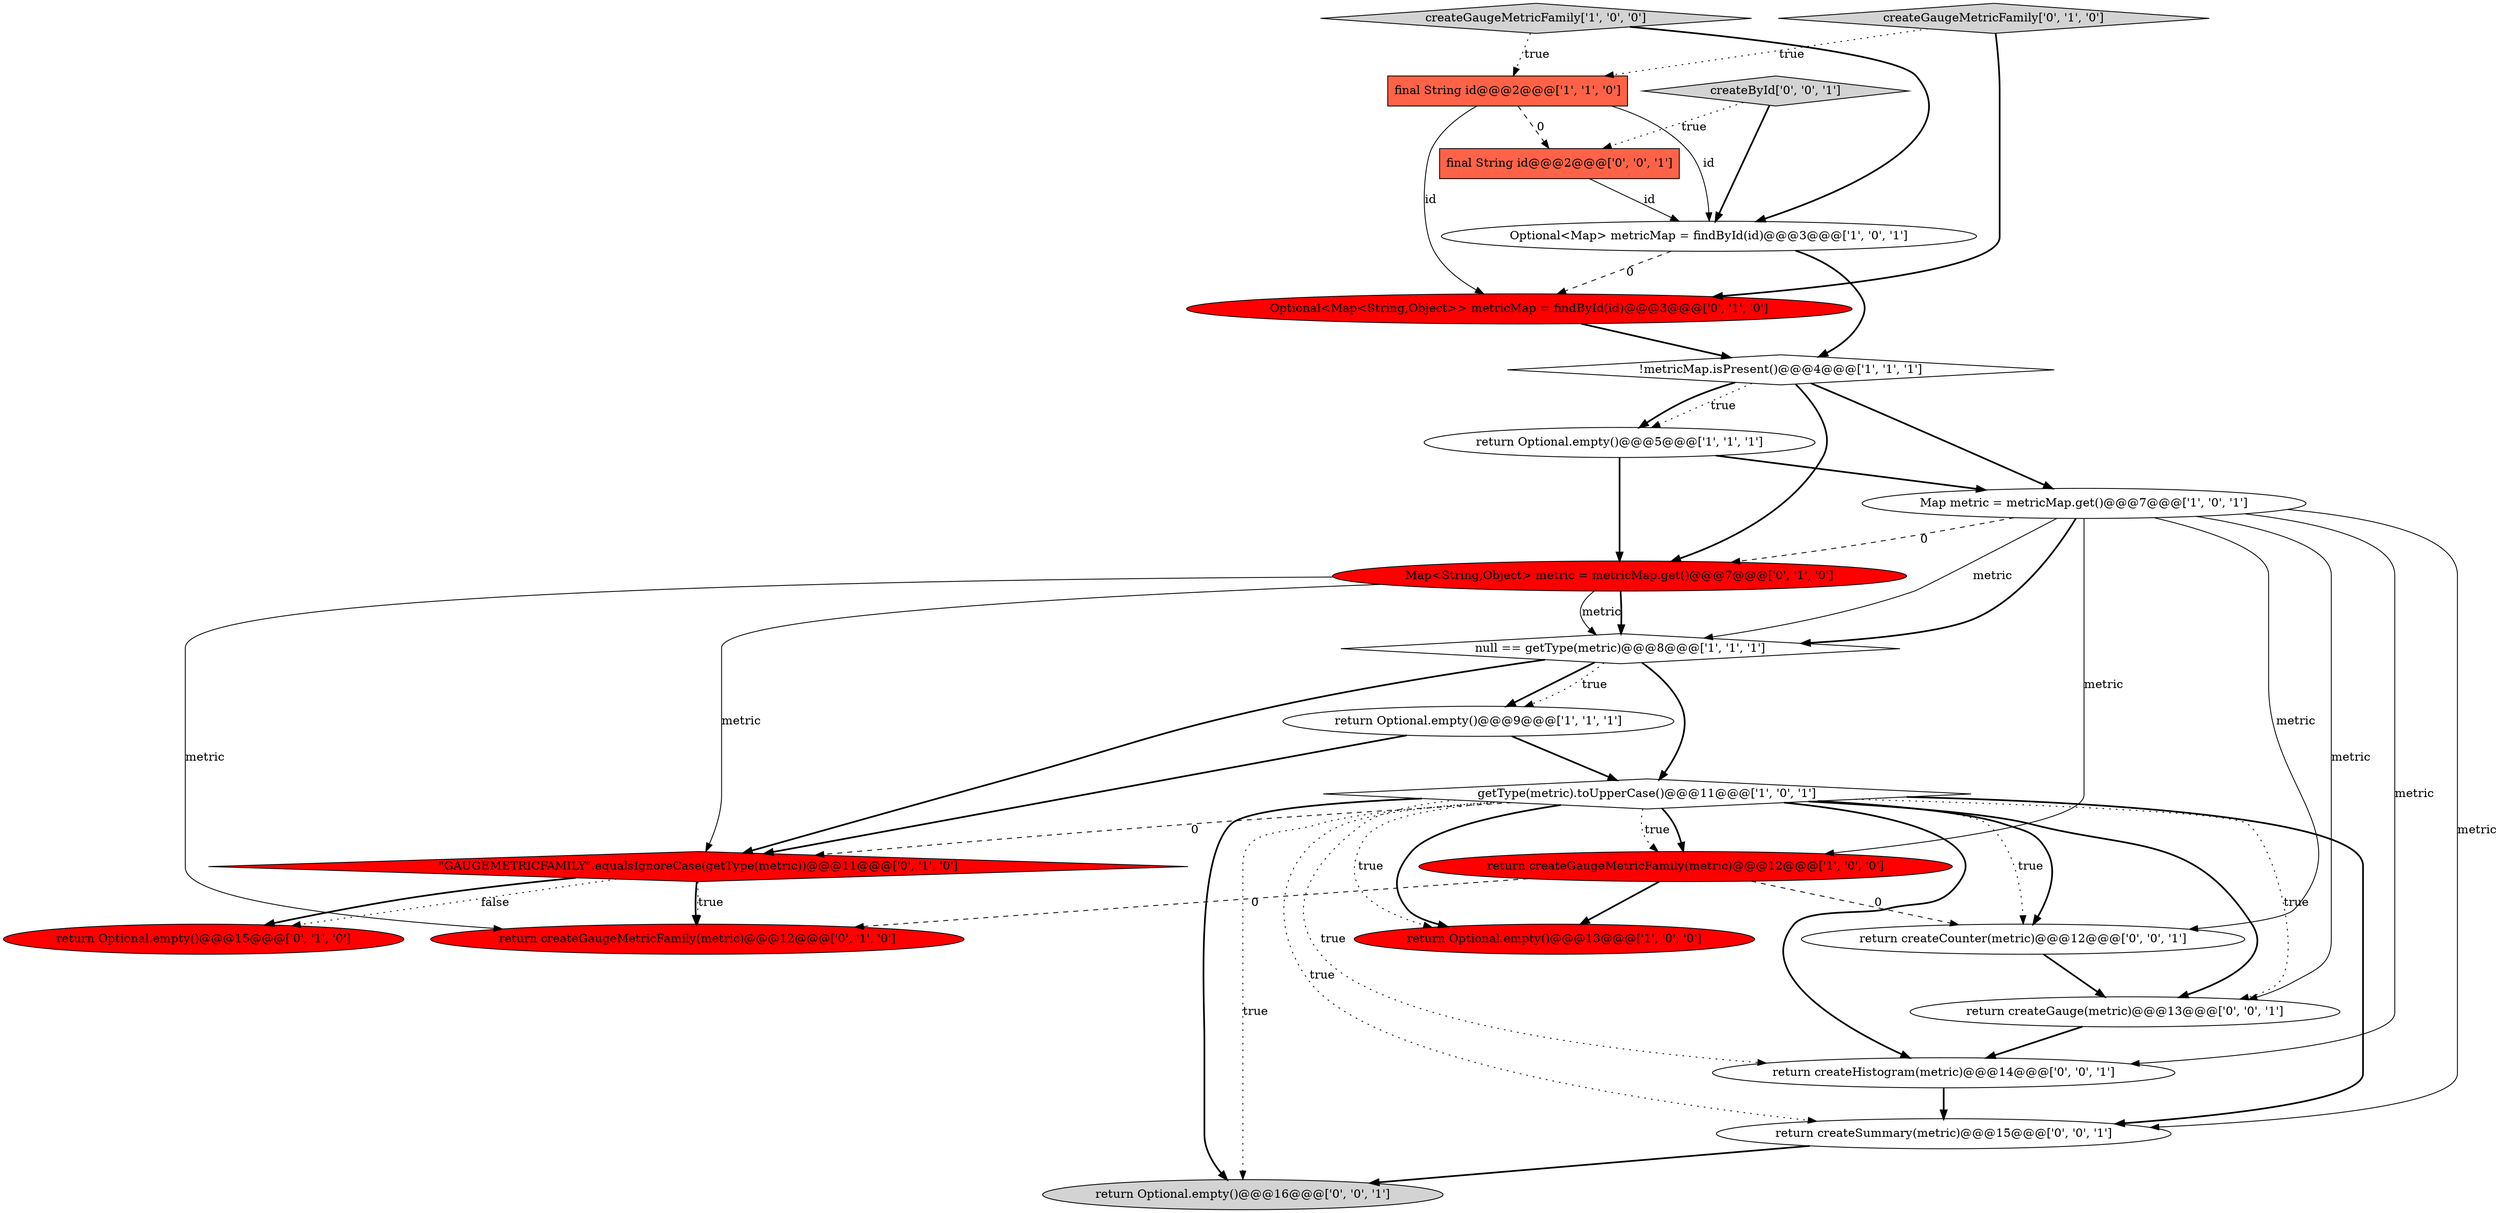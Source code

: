 digraph {
8 [style = filled, label = "!metricMap.isPresent()@@@4@@@['1', '1', '1']", fillcolor = white, shape = diamond image = "AAA0AAABBB1BBB"];
7 [style = filled, label = "return Optional.empty()@@@13@@@['1', '0', '0']", fillcolor = red, shape = ellipse image = "AAA1AAABBB1BBB"];
10 [style = filled, label = "createGaugeMetricFamily['1', '0', '0']", fillcolor = lightgray, shape = diamond image = "AAA0AAABBB1BBB"];
12 [style = filled, label = "\"GAUGEMETRICFAMILY\".equalsIgnoreCase(getType(metric))@@@11@@@['0', '1', '0']", fillcolor = red, shape = diamond image = "AAA1AAABBB2BBB"];
20 [style = filled, label = "return createHistogram(metric)@@@14@@@['0', '0', '1']", fillcolor = white, shape = ellipse image = "AAA0AAABBB3BBB"];
6 [style = filled, label = "null == getType(metric)@@@8@@@['1', '1', '1']", fillcolor = white, shape = diamond image = "AAA0AAABBB1BBB"];
15 [style = filled, label = "createGaugeMetricFamily['0', '1', '0']", fillcolor = lightgray, shape = diamond image = "AAA0AAABBB2BBB"];
14 [style = filled, label = "Optional<Map<String,Object>> metricMap = findById(id)@@@3@@@['0', '1', '0']", fillcolor = red, shape = ellipse image = "AAA1AAABBB2BBB"];
9 [style = filled, label = "return createGaugeMetricFamily(metric)@@@12@@@['1', '0', '0']", fillcolor = red, shape = ellipse image = "AAA1AAABBB1BBB"];
17 [style = filled, label = "return createSummary(metric)@@@15@@@['0', '0', '1']", fillcolor = white, shape = ellipse image = "AAA0AAABBB3BBB"];
19 [style = filled, label = "return Optional.empty()@@@16@@@['0', '0', '1']", fillcolor = lightgray, shape = ellipse image = "AAA0AAABBB3BBB"];
18 [style = filled, label = "return createCounter(metric)@@@12@@@['0', '0', '1']", fillcolor = white, shape = ellipse image = "AAA0AAABBB3BBB"];
22 [style = filled, label = "return createGauge(metric)@@@13@@@['0', '0', '1']", fillcolor = white, shape = ellipse image = "AAA0AAABBB3BBB"];
11 [style = filled, label = "return Optional.empty()@@@15@@@['0', '1', '0']", fillcolor = red, shape = ellipse image = "AAA1AAABBB2BBB"];
13 [style = filled, label = "Map<String,Object> metric = metricMap.get()@@@7@@@['0', '1', '0']", fillcolor = red, shape = ellipse image = "AAA1AAABBB2BBB"];
23 [style = filled, label = "createById['0', '0', '1']", fillcolor = lightgray, shape = diamond image = "AAA0AAABBB3BBB"];
16 [style = filled, label = "return createGaugeMetricFamily(metric)@@@12@@@['0', '1', '0']", fillcolor = red, shape = ellipse image = "AAA1AAABBB2BBB"];
21 [style = filled, label = "final String id@@@2@@@['0', '0', '1']", fillcolor = tomato, shape = box image = "AAA0AAABBB3BBB"];
0 [style = filled, label = "Optional<Map> metricMap = findById(id)@@@3@@@['1', '0', '1']", fillcolor = white, shape = ellipse image = "AAA0AAABBB1BBB"];
4 [style = filled, label = "getType(metric).toUpperCase()@@@11@@@['1', '0', '1']", fillcolor = white, shape = diamond image = "AAA0AAABBB1BBB"];
5 [style = filled, label = "return Optional.empty()@@@9@@@['1', '1', '1']", fillcolor = white, shape = ellipse image = "AAA0AAABBB1BBB"];
2 [style = filled, label = "return Optional.empty()@@@5@@@['1', '1', '1']", fillcolor = white, shape = ellipse image = "AAA0AAABBB1BBB"];
1 [style = filled, label = "final String id@@@2@@@['1', '1', '0']", fillcolor = tomato, shape = box image = "AAA0AAABBB1BBB"];
3 [style = filled, label = "Map metric = metricMap.get()@@@7@@@['1', '0', '1']", fillcolor = white, shape = ellipse image = "AAA0AAABBB1BBB"];
4->9 [style = bold, label=""];
12->11 [style = dotted, label="false"];
4->18 [style = dotted, label="true"];
13->16 [style = solid, label="metric"];
9->16 [style = dashed, label="0"];
20->17 [style = bold, label=""];
4->17 [style = bold, label=""];
15->14 [style = bold, label=""];
3->20 [style = solid, label="metric"];
3->22 [style = solid, label="metric"];
8->2 [style = dotted, label="true"];
13->6 [style = solid, label="metric"];
9->18 [style = dashed, label="0"];
2->3 [style = bold, label=""];
8->3 [style = bold, label=""];
12->11 [style = bold, label=""];
4->19 [style = bold, label=""];
13->12 [style = solid, label="metric"];
1->14 [style = solid, label="id"];
4->20 [style = dotted, label="true"];
4->7 [style = dotted, label="true"];
23->21 [style = dotted, label="true"];
3->6 [style = bold, label=""];
4->18 [style = bold, label=""];
1->21 [style = dashed, label="0"];
12->16 [style = bold, label=""];
9->7 [style = bold, label=""];
3->13 [style = dashed, label="0"];
23->0 [style = bold, label=""];
17->19 [style = bold, label=""];
3->9 [style = solid, label="metric"];
3->17 [style = solid, label="metric"];
4->7 [style = bold, label=""];
4->12 [style = dashed, label="0"];
2->13 [style = bold, label=""];
0->14 [style = dashed, label="0"];
6->4 [style = bold, label=""];
6->5 [style = bold, label=""];
18->22 [style = bold, label=""];
8->2 [style = bold, label=""];
5->12 [style = bold, label=""];
22->20 [style = bold, label=""];
1->0 [style = solid, label="id"];
12->16 [style = dotted, label="true"];
4->22 [style = dotted, label="true"];
15->1 [style = dotted, label="true"];
3->6 [style = solid, label="metric"];
5->4 [style = bold, label=""];
10->0 [style = bold, label=""];
3->18 [style = solid, label="metric"];
0->8 [style = bold, label=""];
4->20 [style = bold, label=""];
21->0 [style = solid, label="id"];
14->8 [style = bold, label=""];
10->1 [style = dotted, label="true"];
13->6 [style = bold, label=""];
4->9 [style = dotted, label="true"];
4->17 [style = dotted, label="true"];
4->22 [style = bold, label=""];
8->13 [style = bold, label=""];
6->5 [style = dotted, label="true"];
4->19 [style = dotted, label="true"];
6->12 [style = bold, label=""];
}
